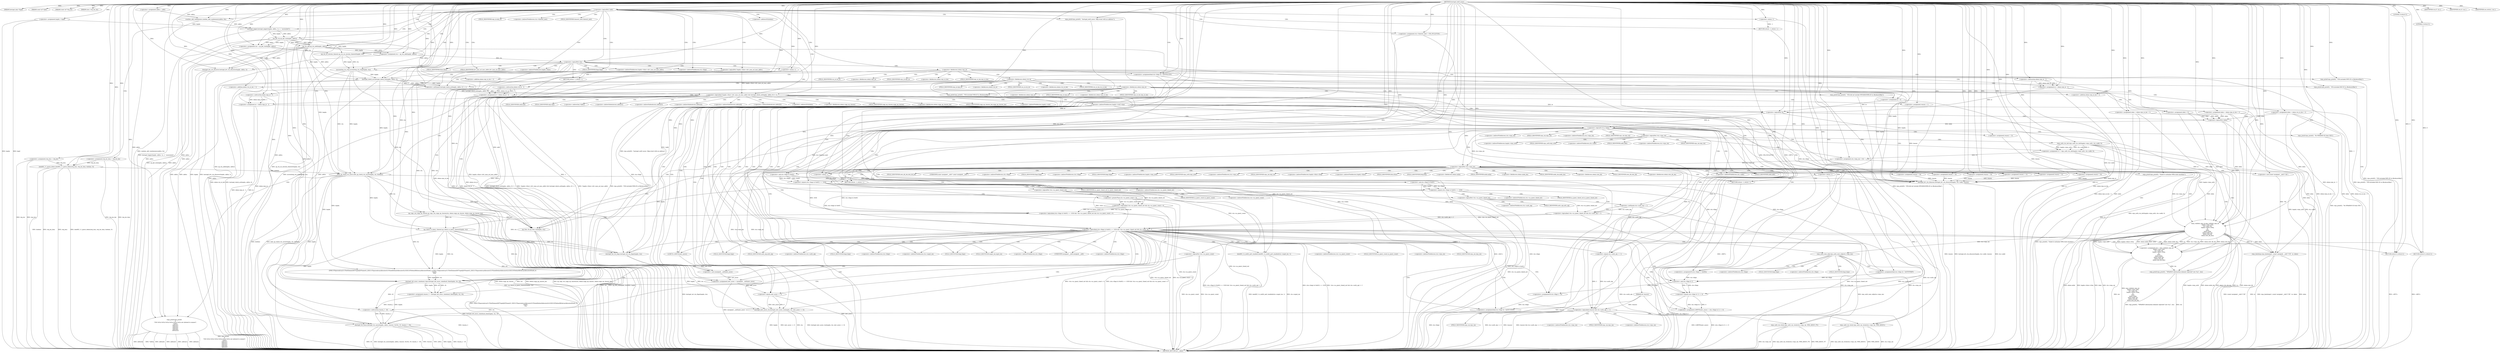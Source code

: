 digraph hostapd_notif_assoc {  
"1000115" [label = "(METHOD,hostapd_notif_assoc)" ]
"1000631" [label = "(METHOD_RETURN,int __cdecl)" ]
"1000116" [label = "(PARAM,hostapd_data *hapd)" ]
"1000117" [label = "(PARAM,const u8 *addr)" ]
"1000118" [label = "(PARAM,const u8 *req_ies)" ]
"1000119" [label = "(PARAM,size_t req_ies_len)" ]
"1000120" [label = "(PARAM,int reassoc)" ]
"1000136" [label = "(<operator>.assignment,hapda = hapd)" ]
"1000139" [label = "(<operator>.assignment,addra = addr)" ]
"1000142" [label = "(<operator>.assignment,req_iesa = req_ies)" ]
"1000145" [label = "(<operator>.assignment,req_ies_lena = req_ies_len)" ]
"1000149" [label = "(<operator>.logicalNot,!addr)" ]
"1000152" [label = "(wpa_printf,wpa_printf(2, \"hostapd_notif_assoc: Skip event with no address\"))" ]
"1000155" [label = "(RETURN,return -1;,return -1;)" ]
"1000156" [label = "(<operator>.minus,-1)" ]
"1000158" [label = "(random_add_randomness,random_add_randomness(addra, 6u))" ]
"1000161" [label = "(hostapd_logger,hostapd_logger(hapda, addra, 1u, 2, \"associated\"))" ]
"1000167" [label = "(ieee802_11_parse_elems,ieee802_11_parse_elems(req_iesa, req_ies_lena, &elems, 0))" ]
"1000178" [label = "(<operator>.assignment,ie = elems.wps_ie - 2)" ]
"1000180" [label = "(<operator>.subtraction,elems.wps_ie - 2)" ]
"1000185" [label = "(<operator>.assignment,ielen = elems.wps_ie_len + 2)" ]
"1000187" [label = "(<operator>.addition,elems.wps_ie_len + 2)" ]
"1000192" [label = "(wpa_printf,wpa_printf(2, \"STA included WPS IE in (Re)AssocReq\"))" ]
"1000201" [label = "(<operator>.assignment,ie = elems.rsn_ie - 2)" ]
"1000203" [label = "(<operator>.subtraction,elems.rsn_ie - 2)" ]
"1000208" [label = "(<operator>.assignment,ielen = elems.rsn_ie_len + 2)" ]
"1000210" [label = "(<operator>.addition,elems.rsn_ie_len + 2)" ]
"1000215" [label = "(wpa_printf,wpa_printf(2, \"STA included RSN IE in (Re)AssocReq\"))" ]
"1000224" [label = "(<operator>.assignment,ie = elems.wpa_ie - 2)" ]
"1000226" [label = "(<operator>.subtraction,elems.wpa_ie - 2)" ]
"1000231" [label = "(<operator>.assignment,ielen = elems.wpa_ie_len + 2)" ]
"1000233" [label = "(<operator>.addition,elems.wpa_ie_len + 2)" ]
"1000238" [label = "(wpa_printf,wpa_printf(2, \"STA included WPA IE in (Re)AssocReq\"))" ]
"1000243" [label = "(<operator>.assignment,ie = 0)" ]
"1000246" [label = "(<operator>.assignment,ielen = 0)" ]
"1000249" [label = "(wpa_printf,wpa_printf(2, \"STA did not include WPS/RSN/WPA IE in (Re)AssocReq\"))" ]
"1000252" [label = "(<operator>.assignment,sta = ap_get_sta(hapda, addra))" ]
"1000254" [label = "(ap_get_sta,ap_get_sta(hapda, addra))" ]
"1000258" [label = "(IDENTIFIER,sta,if ( sta ))" ]
"1000260" [label = "(ap_sta_no_session_timeout,ap_sta_no_session_timeout(hapda, sta))" ]
"1000263" [label = "(accounting_sta_stop,accounting_sta_stop(hapda, sta))" ]
"1000266" [label = "(<operator>.assignment,sta->timeout_next = STA_NULLFUNC)" ]
"1000273" [label = "(<operator>.assignment,sta = ap_sta_add(hapda, addra))" ]
"1000275" [label = "(ap_sta_add,ap_sta_add(hapda, addra))" ]
"1000279" [label = "(<operator>.logicalNot,!sta)" ]
"1000282" [label = "(hostapd_drv_sta_disassoc,hostapd_drv_sta_disassoc(hapda, addra, 5))" ]
"1000286" [label = "(RETURN,return -1;,return -1;)" ]
"1000287" [label = "(<operator>.minus,-1)" ]
"1000289" [label = "(<operators>.assignmentAnd,sta->flags &= 0xFFFECFFF)" ]
"1000295" [label = "(<operator>.logicalAnd,!hapda->iface->drv_max_acl_mac_addrs && hostapd_check_acl(hapda, addra, 0) != 1)" ]
"1000296" [label = "(<operator>.logicalNot,!hapda->iface->drv_max_acl_mac_addrs)" ]
"1000302" [label = "(<operator>.notEquals,hostapd_check_acl(hapda, addra, 0) != 1)" ]
"1000303" [label = "(hostapd_check_acl,hostapd_check_acl(hapda, addra, 0))" ]
"1000309" [label = "(wpa_printf,wpa_printf(\n      3,\n      \"STA %02x:%02x:%02x:%02x:%02x:%02x not allowed to connect\",\n      *addra,\n      addra[1],\n      addra[2],\n      addra[3],\n      addra[4],\n      addra[5]))" ]
"1000329" [label = "(<operator>.assignment,reason = 1)" ]
"1000333" [label = "(hostapd_drv_sta_disassoc,hostapd_drv_sta_disassoc(hapda, sta->addr, reason))" ]
"1000339" [label = "(ap_free_sta,ap_free_sta(hapda, sta))" ]
"1000342" [label = "(RETURN,return -1;,return -1;)" ]
"1000343" [label = "(<operator>.minus,-1)" ]
"1000345" [label = "(mbo_ap_check_sta_assoc,mbo_ap_check_sta_assoc(hapda, sta, &elems))" ]
"1000350" [label = "(ap_copy_sta_supp_op_classes,ap_copy_sta_supp_op_classes(sta, elems.supp_op_classes, elems.supp_op_classes_len))" ]
"1000366" [label = "(<operator>.logicalOr,!ie || !ielen)" ]
"1000367" [label = "(<operator>.logicalNot,!ie)" ]
"1000369" [label = "(<operator>.logicalNot,!ielen)" ]
"1000372" [label = "(wpa_printf,wpa_printf(2, \"No WPA/RSN IE from STA\"))" ]
"1000375" [label = "(<operator>.assignment,reason = 13)" ]
"1000380" [label = "(<operator>.logicalNot,!sta->wpa_sm)" ]
"1000385" [label = "(<operator>.assignment,v5 = wpa_auth_sta_init(hapda->wpa_auth, sta->addr, 0))" ]
"1000387" [label = "(wpa_auth_sta_init,wpa_auth_sta_init(hapda->wpa_auth, sta->addr, 0))" ]
"1000395" [label = "(<operator>.assignment,sta->wpa_sm = v5)" ]
"1000401" [label = "(<operator>.logicalNot,!sta->wpa_sm)" ]
"1000406" [label = "(wpa_printf,wpa_printf(5, \"Failed to initialize WPA state machine\"))" ]
"1000409" [label = "(RETURN,return -1;,return -1;)" ]
"1000410" [label = "(<operator>.minus,-1)" ]
"1000412" [label = "(<operator>.assignment,res = wpa_validate_wpa_ie(\n            hapda->wpa_auth,\n            sta->wpa_sm,\n            hapda->iface->freq,\n            ie,\n            ielen,\n            elems.mdie,\n            elems.mdie_len,\n            elems.owe_dh,\n            elems.owe_dh_len))" ]
"1000414" [label = "(wpa_validate_wpa_ie,wpa_validate_wpa_ie(\n            hapda->wpa_auth,\n            sta->wpa_sm,\n            hapda->iface->freq,\n            ie,\n            ielen,\n            elems.mdie,\n            elems.mdie_len,\n            elems.owe_dh,\n            elems.owe_dh_len))" ]
"1000441" [label = "(IDENTIFIER,res,if ( res ))" ]
"1000443" [label = "(wpa_printf,wpa_printf(2, \"WPA/RSN information element rejected? (res %u)\", res))" ]
"1000447" [label = "(wpa_hexdump,wpa_hexdump(2, (const unsigned __int8 *)\"IE\", ie, ielen))" ]
"1000449" [label = "(<operator>.cast,(const unsigned __int8 *)\"IE\")" ]
"1000455" [label = "(IDENTIFIER,res,switch ( res ))" ]
"1000458" [label = "(<operator>.assignment,reason = 18)" ]
"1000463" [label = "(<operator>.assignment,reason = 19)" ]
"1000468" [label = "(<operator>.assignment,reason = 20)" ]
"1000473" [label = "(<operator>.assignment,reason = 13)" ]
"1000478" [label = "(<operator>.assignment,reason = 24)" ]
"1000483" [label = "(<operator>.assignment,reason = 13)" ]
"1000489" [label = "(<operator>.logicalAnd,(sta->flags & 0x402) == 1026 && !sta->sa_query_timed_out && sta->sa_query_count > 0)" ]
"1000490" [label = "(<operator>.equals,(sta->flags & 0x402) == 1026)" ]
"1000491" [label = "(<operator>.and,sta->flags & 0x402)" ]
"1000497" [label = "(<operator>.logicalAnd,!sta->sa_query_timed_out && sta->sa_query_count > 0)" ]
"1000498" [label = "(<operator>.logicalNot,!sta->sa_query_timed_out)" ]
"1000502" [label = "(<operator>.greaterThan,sta->sa_query_count > 0)" ]
"1000507" [label = "(ap_check_sa_query_timeout,ap_check_sa_query_timeout(hapda, sta))" ]
"1000511" [label = "(<operator>.logicalAnd,(sta->flags & 0x402) == 1026 && !sta->sa_query_timed_out && sta->auth_alg != 2)" ]
"1000512" [label = "(<operator>.equals,(sta->flags & 0x402) == 1026)" ]
"1000513" [label = "(<operator>.and,sta->flags & 0x402)" ]
"1000519" [label = "(<operator>.logicalAnd,!sta->sa_query_timed_out && sta->auth_alg != 2)" ]
"1000520" [label = "(<operator>.logicalNot,!sta->sa_query_timed_out)" ]
"1000524" [label = "(<operator>.notEquals,sta->auth_alg != 2)" ]
"1000531" [label = "(<operator>.logicalNot,!sta->sa_query_count)" ]
"1000535" [label = "(ZNK12TSparseArrayI11TSetElementI6TTupleIJ5FNameS2_EEE21TSparseArrayAllocatorI22TSizedDefaultAllocatorILi32EE25FDefaultBitArrayAllocatorEEixEi_0,ZNK12TSparseArrayI11TSetElementI6TTupleIJ5FNameS2_EEE21TSparseArrayAllocatorI22TSizedDefaultAllocatorILi32EE25FDefaultBitArrayAllocatorEEixEi_0(\n          hapda,\n          sta))" ]
"1000538" [label = "(<operator>.assignment,reason_2 = hostapd_eid_assoc_comeback_time(hapda, sta, v9))" ]
"1000540" [label = "(hostapd_eid_assoc_comeback_time,hostapd_eid_assoc_comeback_time(hapda, sta, v9))" ]
"1000544" [label = "(hostapd_sta_assoc,hostapd_sta_assoc(hapda, addra, reassoc, 0x1Eu, v9, reason_2 - v9))" ]
"1000550" [label = "(<operator>.subtraction,reason_2 - v9)" ]
"1000553" [label = "(RETURN,return 0;,return 0;)" ]
"1000554" [label = "(LITERAL,0,return 0;)" ]
"1000556" [label = "(wpa_auth_uses_mfp,wpa_auth_uses_mfp(sta->wpa_sm))" ]
"1000560" [label = "(<operators>.assignmentOr,sta->flags |= 0x400u)" ]
"1000566" [label = "(<operators>.assignmentAnd,sta->flags &= 0xFFFFFBFF)" ]
"1000571" [label = "(<operator>.assignment,LOBYTE(new_assoc) = (sta->flags & 2) == 0)" ]
"1000572" [label = "(LOBYTE,LOBYTE(new_assoc))" ]
"1000574" [label = "(<operator>.equals,(sta->flags & 2) == 0)" ]
"1000575" [label = "(<operator>.and,sta->flags & 2)" ]
"1000581" [label = "(<operator>.assignment,new_assoc = (unsigned __int8)new_assoc)" ]
"1000583" [label = "(<operator>.cast,(unsigned __int8)new_assoc)" ]
"1000586" [label = "(<operators>.assignmentOr,sta->flags |= 3u)" ]
"1000591" [label = "(<operators>.assignmentAnd,sta->flags &= 0xFFF7FFFF)" ]
"1000596" [label = "(hostapd_set_sta_flags,hostapd_set_sta_flags(hapda, sta))" ]
"1000600" [label = "(<operator>.logicalAnd,reassoc && sta->auth_alg == 2)" ]
"1000602" [label = "(<operator>.equals,sta->auth_alg == 2)" ]
"1000607" [label = "(wpa_auth_sm_event,wpa_auth_sm_event(sta->wpa_sm, WPA_ASSOC_FT))" ]
"1000613" [label = "(wpa_auth_sm_event,wpa_auth_sm_event(sta->wpa_sm, WPA_ASSOC))" ]
"1000618" [label = "(hostapd_new_assoc_sta,hostapd_new_assoc_sta(hapda, sta, new_assoc == 0))" ]
"1000621" [label = "(<operator>.equals,new_assoc == 0)" ]
"1000624" [label = "(ieee802_1x_notify_port_enabled,ieee802_1x_notify_port_enabled(sta->eapol_sm, 1))" ]
"1000629" [label = "(RETURN,return 0;,return 0;)" ]
"1000630" [label = "(LITERAL,0,return 0;)" ]
"1000170" [label = "(<operator>.addressOf,&elems)" ]
"1000174" [label = "(<operator>.fieldAccess,elems.wps_ie)" ]
"1000176" [label = "(FIELD_IDENTIFIER,wps_ie,wps_ie)" ]
"1000181" [label = "(<operator>.fieldAccess,elems.wps_ie)" ]
"1000183" [label = "(FIELD_IDENTIFIER,wps_ie,wps_ie)" ]
"1000188" [label = "(<operator>.fieldAccess,elems.wps_ie_len)" ]
"1000190" [label = "(FIELD_IDENTIFIER,wps_ie_len,wps_ie_len)" ]
"1000197" [label = "(<operator>.fieldAccess,elems.rsn_ie)" ]
"1000199" [label = "(FIELD_IDENTIFIER,rsn_ie,rsn_ie)" ]
"1000204" [label = "(<operator>.fieldAccess,elems.rsn_ie)" ]
"1000206" [label = "(FIELD_IDENTIFIER,rsn_ie,rsn_ie)" ]
"1000211" [label = "(<operator>.fieldAccess,elems.rsn_ie_len)" ]
"1000213" [label = "(FIELD_IDENTIFIER,rsn_ie_len,rsn_ie_len)" ]
"1000220" [label = "(<operator>.fieldAccess,elems.wpa_ie)" ]
"1000222" [label = "(FIELD_IDENTIFIER,wpa_ie,wpa_ie)" ]
"1000227" [label = "(<operator>.fieldAccess,elems.wpa_ie)" ]
"1000229" [label = "(FIELD_IDENTIFIER,wpa_ie,wpa_ie)" ]
"1000234" [label = "(<operator>.fieldAccess,elems.wpa_ie_len)" ]
"1000236" [label = "(FIELD_IDENTIFIER,wpa_ie_len,wpa_ie_len)" ]
"1000267" [label = "(<operator>.indirectFieldAccess,sta->timeout_next)" ]
"1000269" [label = "(FIELD_IDENTIFIER,timeout_next,timeout_next)" ]
"1000290" [label = "(<operator>.indirectFieldAccess,sta->flags)" ]
"1000292" [label = "(FIELD_IDENTIFIER,flags,flags)" ]
"1000297" [label = "(<operator>.indirectFieldAccess,hapda->iface->drv_max_acl_mac_addrs)" ]
"1000298" [label = "(<operator>.indirectFieldAccess,hapda->iface)" ]
"1000300" [label = "(FIELD_IDENTIFIER,iface,iface)" ]
"1000301" [label = "(FIELD_IDENTIFIER,drv_max_acl_mac_addrs,drv_max_acl_mac_addrs)" ]
"1000312" [label = "(<operator>.indirection,*addra)" ]
"1000314" [label = "(<operator>.indirectIndexAccess,addra[1])" ]
"1000317" [label = "(<operator>.indirectIndexAccess,addra[2])" ]
"1000320" [label = "(<operator>.indirectIndexAccess,addra[3])" ]
"1000323" [label = "(<operator>.indirectIndexAccess,addra[4])" ]
"1000326" [label = "(<operator>.indirectIndexAccess,addra[5])" ]
"1000335" [label = "(<operator>.indirectFieldAccess,sta->addr)" ]
"1000337" [label = "(FIELD_IDENTIFIER,addr,addr)" ]
"1000348" [label = "(<operator>.addressOf,&elems)" ]
"1000352" [label = "(<operator>.fieldAccess,elems.supp_op_classes)" ]
"1000354" [label = "(FIELD_IDENTIFIER,supp_op_classes,supp_op_classes)" ]
"1000355" [label = "(<operator>.fieldAccess,elems.supp_op_classes_len)" ]
"1000357" [label = "(FIELD_IDENTIFIER,supp_op_classes_len,supp_op_classes_len)" ]
"1000359" [label = "(<operator>.indirectFieldAccess,hapda->conf->wpa)" ]
"1000360" [label = "(<operator>.indirectFieldAccess,hapda->conf)" ]
"1000362" [label = "(FIELD_IDENTIFIER,conf,conf)" ]
"1000363" [label = "(FIELD_IDENTIFIER,wpa,wpa)" ]
"1000381" [label = "(<operator>.indirectFieldAccess,sta->wpa_sm)" ]
"1000383" [label = "(FIELD_IDENTIFIER,wpa_sm,wpa_sm)" ]
"1000388" [label = "(<operator>.indirectFieldAccess,hapda->wpa_auth)" ]
"1000390" [label = "(FIELD_IDENTIFIER,wpa_auth,wpa_auth)" ]
"1000391" [label = "(<operator>.indirectFieldAccess,sta->addr)" ]
"1000393" [label = "(FIELD_IDENTIFIER,addr,addr)" ]
"1000396" [label = "(<operator>.indirectFieldAccess,sta->wpa_sm)" ]
"1000398" [label = "(FIELD_IDENTIFIER,wpa_sm,wpa_sm)" ]
"1000402" [label = "(<operator>.indirectFieldAccess,sta->wpa_sm)" ]
"1000404" [label = "(FIELD_IDENTIFIER,wpa_sm,wpa_sm)" ]
"1000415" [label = "(<operator>.indirectFieldAccess,hapda->wpa_auth)" ]
"1000417" [label = "(FIELD_IDENTIFIER,wpa_auth,wpa_auth)" ]
"1000418" [label = "(<operator>.indirectFieldAccess,sta->wpa_sm)" ]
"1000420" [label = "(FIELD_IDENTIFIER,wpa_sm,wpa_sm)" ]
"1000421" [label = "(<operator>.indirectFieldAccess,hapda->iface->freq)" ]
"1000422" [label = "(<operator>.indirectFieldAccess,hapda->iface)" ]
"1000424" [label = "(FIELD_IDENTIFIER,iface,iface)" ]
"1000425" [label = "(FIELD_IDENTIFIER,freq,freq)" ]
"1000428" [label = "(<operator>.fieldAccess,elems.mdie)" ]
"1000430" [label = "(FIELD_IDENTIFIER,mdie,mdie)" ]
"1000431" [label = "(<operator>.fieldAccess,elems.mdie_len)" ]
"1000433" [label = "(FIELD_IDENTIFIER,mdie_len,mdie_len)" ]
"1000434" [label = "(<operator>.fieldAccess,elems.owe_dh)" ]
"1000436" [label = "(FIELD_IDENTIFIER,owe_dh,owe_dh)" ]
"1000437" [label = "(<operator>.fieldAccess,elems.owe_dh_len)" ]
"1000439" [label = "(FIELD_IDENTIFIER,owe_dh_len,owe_dh_len)" ]
"1000450" [label = "(UNKNOWN,const unsigned __int8 *,const unsigned __int8 *)" ]
"1000492" [label = "(<operator>.indirectFieldAccess,sta->flags)" ]
"1000494" [label = "(FIELD_IDENTIFIER,flags,flags)" ]
"1000499" [label = "(<operator>.indirectFieldAccess,sta->sa_query_timed_out)" ]
"1000501" [label = "(FIELD_IDENTIFIER,sa_query_timed_out,sa_query_timed_out)" ]
"1000503" [label = "(<operator>.indirectFieldAccess,sta->sa_query_count)" ]
"1000505" [label = "(FIELD_IDENTIFIER,sa_query_count,sa_query_count)" ]
"1000514" [label = "(<operator>.indirectFieldAccess,sta->flags)" ]
"1000516" [label = "(FIELD_IDENTIFIER,flags,flags)" ]
"1000521" [label = "(<operator>.indirectFieldAccess,sta->sa_query_timed_out)" ]
"1000523" [label = "(FIELD_IDENTIFIER,sa_query_timed_out,sa_query_timed_out)" ]
"1000525" [label = "(<operator>.indirectFieldAccess,sta->auth_alg)" ]
"1000527" [label = "(FIELD_IDENTIFIER,auth_alg,auth_alg)" ]
"1000532" [label = "(<operator>.indirectFieldAccess,sta->sa_query_count)" ]
"1000534" [label = "(FIELD_IDENTIFIER,sa_query_count,sa_query_count)" ]
"1000557" [label = "(<operator>.indirectFieldAccess,sta->wpa_sm)" ]
"1000559" [label = "(FIELD_IDENTIFIER,wpa_sm,wpa_sm)" ]
"1000561" [label = "(<operator>.indirectFieldAccess,sta->flags)" ]
"1000563" [label = "(FIELD_IDENTIFIER,flags,flags)" ]
"1000567" [label = "(<operator>.indirectFieldAccess,sta->flags)" ]
"1000569" [label = "(FIELD_IDENTIFIER,flags,flags)" ]
"1000576" [label = "(<operator>.indirectFieldAccess,sta->flags)" ]
"1000578" [label = "(FIELD_IDENTIFIER,flags,flags)" ]
"1000584" [label = "(UNKNOWN,unsigned __int8,unsigned __int8)" ]
"1000587" [label = "(<operator>.indirectFieldAccess,sta->flags)" ]
"1000589" [label = "(FIELD_IDENTIFIER,flags,flags)" ]
"1000592" [label = "(<operator>.indirectFieldAccess,sta->flags)" ]
"1000594" [label = "(FIELD_IDENTIFIER,flags,flags)" ]
"1000603" [label = "(<operator>.indirectFieldAccess,sta->auth_alg)" ]
"1000605" [label = "(FIELD_IDENTIFIER,auth_alg,auth_alg)" ]
"1000608" [label = "(<operator>.indirectFieldAccess,sta->wpa_sm)" ]
"1000610" [label = "(FIELD_IDENTIFIER,wpa_sm,wpa_sm)" ]
"1000614" [label = "(<operator>.indirectFieldAccess,sta->wpa_sm)" ]
"1000616" [label = "(FIELD_IDENTIFIER,wpa_sm,wpa_sm)" ]
"1000625" [label = "(<operator>.indirectFieldAccess,sta->eapol_sm)" ]
"1000627" [label = "(FIELD_IDENTIFIER,eapol_sm,eapol_sm)" ]
  "1000629" -> "1000631"  [ label = "DDG: <RET>"] 
  "1000409" -> "1000631"  [ label = "DDG: <RET>"] 
  "1000155" -> "1000631"  [ label = "DDG: <RET>"] 
  "1000342" -> "1000631"  [ label = "DDG: <RET>"] 
  "1000180" -> "1000631"  [ label = "DDG: elems.wps_ie"] 
  "1000167" -> "1000631"  [ label = "DDG: ieee802_11_parse_elems(req_iesa, req_ies_lena, &elems, 0)"] 
  "1000544" -> "1000631"  [ label = "DDG: v9"] 
  "1000260" -> "1000631"  [ label = "DDG: ap_sta_no_session_timeout(hapda, sta)"] 
  "1000142" -> "1000631"  [ label = "DDG: req_ies"] 
  "1000161" -> "1000631"  [ label = "DDG: hostapd_logger(hapda, addra, 1u, 2, \"associated\")"] 
  "1000266" -> "1000631"  [ label = "DDG: sta->timeout_next"] 
  "1000550" -> "1000631"  [ label = "DDG: reason_2"] 
  "1000142" -> "1000631"  [ label = "DDG: req_iesa"] 
  "1000618" -> "1000631"  [ label = "DDG: hostapd_new_assoc_sta(hapda, sta, new_assoc == 0)"] 
  "1000497" -> "1000631"  [ label = "DDG: sta->sa_query_count > 0"] 
  "1000295" -> "1000631"  [ label = "DDG: !hapda->iface->drv_max_acl_mac_addrs && hostapd_check_acl(hapda, addra, 0) != 1"] 
  "1000600" -> "1000631"  [ label = "DDG: reassoc && sta->auth_alg == 2"] 
  "1000345" -> "1000631"  [ label = "DDG: &elems"] 
  "1000333" -> "1000631"  [ label = "DDG: sta->addr"] 
  "1000519" -> "1000631"  [ label = "DDG: sta->auth_alg != 2"] 
  "1000613" -> "1000631"  [ label = "DDG: wpa_auth_sm_event(sta->wpa_sm, WPA_ASSOC)"] 
  "1000350" -> "1000631"  [ label = "DDG: elems.supp_op_classes"] 
  "1000201" -> "1000631"  [ label = "DDG: elems.rsn_ie - 2"] 
  "1000120" -> "1000631"  [ label = "DDG: reassoc"] 
  "1000524" -> "1000631"  [ label = "DDG: sta->auth_alg"] 
  "1000511" -> "1000631"  [ label = "DDG: (sta->flags & 0x402) == 1026"] 
  "1000243" -> "1000631"  [ label = "DDG: ie"] 
  "1000600" -> "1000631"  [ label = "DDG: sta->auth_alg == 2"] 
  "1000231" -> "1000631"  [ label = "DDG: elems.wpa_ie_len + 2"] 
  "1000544" -> "1000631"  [ label = "DDG: hostapd_sta_assoc(hapda, addra, reassoc, 0x1Eu, v9, reason_2 - v9)"] 
  "1000350" -> "1000631"  [ label = "DDG: sta"] 
  "1000414" -> "1000631"  [ label = "DDG: hapda->wpa_auth"] 
  "1000414" -> "1000631"  [ label = "DDG: elems.mdie_len"] 
  "1000607" -> "1000631"  [ label = "DDG: WPA_ASSOC_FT"] 
  "1000538" -> "1000631"  [ label = "DDG: hostapd_eid_assoc_comeback_time(hapda, sta, v9)"] 
  "1000210" -> "1000631"  [ label = "DDG: elems.rsn_ie_len"] 
  "1000309" -> "1000631"  [ label = "DDG: addra[4]"] 
  "1000513" -> "1000631"  [ label = "DDG: sta->flags"] 
  "1000401" -> "1000631"  [ label = "DDG: !sta->wpa_sm"] 
  "1000544" -> "1000631"  [ label = "DDG: reassoc"] 
  "1000366" -> "1000631"  [ label = "DDG: !ielen"] 
  "1000289" -> "1000631"  [ label = "DDG: sta->flags"] 
  "1000406" -> "1000631"  [ label = "DDG: wpa_printf(5, \"Failed to initialize WPA state machine\")"] 
  "1000152" -> "1000631"  [ label = "DDG: wpa_printf(2, \"hostapd_notif_assoc: Skip event with no address\")"] 
  "1000233" -> "1000631"  [ label = "DDG: elems.wpa_ie_len"] 
  "1000254" -> "1000631"  [ label = "DDG: addra"] 
  "1000136" -> "1000631"  [ label = "DDG: hapda"] 
  "1000282" -> "1000631"  [ label = "DDG: hapda"] 
  "1000350" -> "1000631"  [ label = "DDG: elems.supp_op_classes_len"] 
  "1000309" -> "1000631"  [ label = "DDG: addra[3]"] 
  "1000544" -> "1000631"  [ label = "DDG: addra"] 
  "1000295" -> "1000631"  [ label = "DDG: !hapda->iface->drv_max_acl_mac_addrs"] 
  "1000387" -> "1000631"  [ label = "DDG: sta->addr"] 
  "1000369" -> "1000631"  [ label = "DDG: ielen"] 
  "1000401" -> "1000631"  [ label = "DDG: sta->wpa_sm"] 
  "1000618" -> "1000631"  [ label = "DDG: hapda"] 
  "1000266" -> "1000631"  [ label = "DDG: STA_NULLFUNC"] 
  "1000226" -> "1000631"  [ label = "DDG: elems.wpa_ie"] 
  "1000224" -> "1000631"  [ label = "DDG: elems.wpa_ie - 2"] 
  "1000624" -> "1000631"  [ label = "DDG: ieee802_1x_notify_port_enabled(sta->eapol_sm, 1)"] 
  "1000295" -> "1000631"  [ label = "DDG: hostapd_check_acl(hapda, addra, 0) != 1"] 
  "1000512" -> "1000631"  [ label = "DDG: sta->flags & 0x402"] 
  "1000414" -> "1000631"  [ label = "DDG: elems.owe_dh_len"] 
  "1000385" -> "1000631"  [ label = "DDG: wpa_auth_sta_init(hapda->wpa_auth, sta->addr, 0)"] 
  "1000367" -> "1000631"  [ label = "DDG: ie"] 
  "1000607" -> "1000631"  [ label = "DDG: sta->wpa_sm"] 
  "1000339" -> "1000631"  [ label = "DDG: sta"] 
  "1000414" -> "1000631"  [ label = "DDG: ie"] 
  "1000149" -> "1000631"  [ label = "DDG: addr"] 
  "1000624" -> "1000631"  [ label = "DDG: sta->eapol_sm"] 
  "1000149" -> "1000631"  [ label = "DDG: !addr"] 
  "1000178" -> "1000631"  [ label = "DDG: elems.wps_ie - 2"] 
  "1000345" -> "1000631"  [ label = "DDG: mbo_ap_check_sta_assoc(hapda, sta, &elems)"] 
  "1000602" -> "1000631"  [ label = "DDG: sta->auth_alg"] 
  "1000145" -> "1000631"  [ label = "DDG: req_ies_len"] 
  "1000447" -> "1000631"  [ label = "DDG: wpa_hexdump(2, (const unsigned __int8 *)\"IE\", ie, ielen)"] 
  "1000203" -> "1000631"  [ label = "DDG: elems.rsn_ie"] 
  "1000447" -> "1000631"  [ label = "DDG: ielen"] 
  "1000282" -> "1000631"  [ label = "DDG: hostapd_drv_sta_disassoc(hapda, addra, 5)"] 
  "1000158" -> "1000631"  [ label = "DDG: random_add_randomness(addra, 6u)"] 
  "1000246" -> "1000631"  [ label = "DDG: ielen"] 
  "1000607" -> "1000631"  [ label = "DDG: wpa_auth_sm_event(sta->wpa_sm, WPA_ASSOC_FT)"] 
  "1000215" -> "1000631"  [ label = "DDG: wpa_printf(2, \"STA included RSN IE in (Re)AssocReq\")"] 
  "1000275" -> "1000631"  [ label = "DDG: addra"] 
  "1000410" -> "1000631"  [ label = "DDG: -1"] 
  "1000263" -> "1000631"  [ label = "DDG: accounting_sta_stop(hapda, sta)"] 
  "1000350" -> "1000631"  [ label = "DDG: ap_copy_sta_supp_op_classes(sta, elems.supp_op_classes, elems.supp_op_classes_len)"] 
  "1000345" -> "1000631"  [ label = "DDG: hapda"] 
  "1000366" -> "1000631"  [ label = "DDG: !ie"] 
  "1000136" -> "1000631"  [ label = "DDG: hapd"] 
  "1000600" -> "1000631"  [ label = "DDG: reassoc"] 
  "1000596" -> "1000631"  [ label = "DDG: hostapd_set_sta_flags(hapda, sta)"] 
  "1000231" -> "1000631"  [ label = "DDG: ielen"] 
  "1000581" -> "1000631"  [ label = "DDG: (unsigned __int8)new_assoc"] 
  "1000574" -> "1000631"  [ label = "DDG: sta->flags & 2"] 
  "1000309" -> "1000631"  [ label = "DDG: addra[1]"] 
  "1000273" -> "1000631"  [ label = "DDG: ap_sta_add(hapda, addra)"] 
  "1000249" -> "1000631"  [ label = "DDG: wpa_printf(2, \"STA did not include WPS/RSN/WPA IE in (Re)AssocReq\")"] 
  "1000613" -> "1000631"  [ label = "DDG: WPA_ASSOC"] 
  "1000279" -> "1000631"  [ label = "DDG: !sta"] 
  "1000498" -> "1000631"  [ label = "DDG: sta->sa_query_timed_out"] 
  "1000343" -> "1000631"  [ label = "DDG: -1"] 
  "1000167" -> "1000631"  [ label = "DDG: &elems"] 
  "1000302" -> "1000631"  [ label = "DDG: hostapd_check_acl(hapda, addra, 0)"] 
  "1000224" -> "1000631"  [ label = "DDG: ie"] 
  "1000443" -> "1000631"  [ label = "DDG: res"] 
  "1000366" -> "1000631"  [ label = "DDG: !ie || !ielen"] 
  "1000497" -> "1000631"  [ label = "DDG: !sta->sa_query_timed_out"] 
  "1000287" -> "1000631"  [ label = "DDG: -1"] 
  "1000519" -> "1000631"  [ label = "DDG: !sta->sa_query_timed_out"] 
  "1000372" -> "1000631"  [ label = "DDG: wpa_printf(2, \"No WPA/RSN IE from STA\")"] 
  "1000502" -> "1000631"  [ label = "DDG: sta->sa_query_count"] 
  "1000309" -> "1000631"  [ label = "DDG: addra[2]"] 
  "1000535" -> "1000631"  [ label = "DDG: ZNK12TSparseArrayI11TSetElementI6TTupleIJ5FNameS2_EEE21TSparseArrayAllocatorI22TSizedDefaultAllocatorILi32EE25FDefaultBitArrayAllocatorEEixEi_0(\n          hapda,\n          sta)"] 
  "1000414" -> "1000631"  [ label = "DDG: elems.owe_dh"] 
  "1000208" -> "1000631"  [ label = "DDG: ielen"] 
  "1000187" -> "1000631"  [ label = "DDG: elems.wps_ie_len"] 
  "1000571" -> "1000631"  [ label = "DDG: (sta->flags & 2) == 0"] 
  "1000387" -> "1000631"  [ label = "DDG: hapda->wpa_auth"] 
  "1000511" -> "1000631"  [ label = "DDG: !sta->sa_query_timed_out && sta->auth_alg != 2"] 
  "1000192" -> "1000631"  [ label = "DDG: wpa_printf(2, \"STA included WPS IE in (Re)AssocReq\")"] 
  "1000507" -> "1000631"  [ label = "DDG: ap_check_sa_query_timeout(hapda, sta)"] 
  "1000531" -> "1000631"  [ label = "DDG: sta->sa_query_count"] 
  "1000279" -> "1000631"  [ label = "DDG: sta"] 
  "1000156" -> "1000631"  [ label = "DDG: -1"] 
  "1000591" -> "1000631"  [ label = "DDG: sta->flags"] 
  "1000489" -> "1000631"  [ label = "DDG: (sta->flags & 0x402) == 1026 && !sta->sa_query_timed_out && sta->sa_query_count > 0"] 
  "1000621" -> "1000631"  [ label = "DDG: new_assoc"] 
  "1000185" -> "1000631"  [ label = "DDG: elems.wps_ie_len + 2"] 
  "1000618" -> "1000631"  [ label = "DDG: new_assoc == 0"] 
  "1000414" -> "1000631"  [ label = "DDG: elems.mdie"] 
  "1000178" -> "1000631"  [ label = "DDG: ie"] 
  "1000613" -> "1000631"  [ label = "DDG: sta->wpa_sm"] 
  "1000167" -> "1000631"  [ label = "DDG: req_ies_lena"] 
  "1000447" -> "1000631"  [ label = "DDG: (const unsigned __int8 *)\"IE\""] 
  "1000339" -> "1000631"  [ label = "DDG: ap_free_sta(hapda, sta)"] 
  "1000139" -> "1000631"  [ label = "DDG: addra"] 
  "1000303" -> "1000631"  [ label = "DDG: addra"] 
  "1000208" -> "1000631"  [ label = "DDG: elems.rsn_ie_len + 2"] 
  "1000282" -> "1000631"  [ label = "DDG: addra"] 
  "1000238" -> "1000631"  [ label = "DDG: wpa_printf(2, \"STA included WPA IE in (Re)AssocReq\")"] 
  "1000511" -> "1000631"  [ label = "DDG: (sta->flags & 0x402) == 1026 && !sta->sa_query_timed_out && sta->auth_alg != 2"] 
  "1000544" -> "1000631"  [ label = "DDG: hapda"] 
  "1000395" -> "1000631"  [ label = "DDG: v5"] 
  "1000414" -> "1000631"  [ label = "DDG: hapda->iface->freq"] 
  "1000339" -> "1000631"  [ label = "DDG: hapda"] 
  "1000309" -> "1000631"  [ label = "DDG: wpa_printf(\n      3,\n      \"STA %02x:%02x:%02x:%02x:%02x:%02x not allowed to connect\",\n      *addra,\n      addra[1],\n      addra[2],\n      addra[3],\n      addra[4],\n      addra[5])"] 
  "1000520" -> "1000631"  [ label = "DDG: sta->sa_query_timed_out"] 
  "1000489" -> "1000631"  [ label = "DDG: !sta->sa_query_timed_out && sta->sa_query_count > 0"] 
  "1000252" -> "1000631"  [ label = "DDG: ap_get_sta(hapda, addra)"] 
  "1000531" -> "1000631"  [ label = "DDG: !sta->sa_query_count"] 
  "1000447" -> "1000631"  [ label = "DDG: ie"] 
  "1000412" -> "1000631"  [ label = "DDG: res"] 
  "1000309" -> "1000631"  [ label = "DDG: addra[5]"] 
  "1000201" -> "1000631"  [ label = "DDG: ie"] 
  "1000296" -> "1000631"  [ label = "DDG: hapda->iface->drv_max_acl_mac_addrs"] 
  "1000540" -> "1000631"  [ label = "DDG: sta"] 
  "1000443" -> "1000631"  [ label = "DDG: wpa_printf(2, \"WPA/RSN information element rejected? (res %u)\", res)"] 
  "1000145" -> "1000631"  [ label = "DDG: req_ies_lena"] 
  "1000333" -> "1000631"  [ label = "DDG: reason"] 
  "1000571" -> "1000631"  [ label = "DDG: LOBYTE(new_assoc)"] 
  "1000414" -> "1000631"  [ label = "DDG: ielen"] 
  "1000309" -> "1000631"  [ label = "DDG: *addra"] 
  "1000167" -> "1000631"  [ label = "DDG: req_iesa"] 
  "1000618" -> "1000631"  [ label = "DDG: sta"] 
  "1000556" -> "1000631"  [ label = "DDG: wpa_auth_uses_mfp(sta->wpa_sm)"] 
  "1000185" -> "1000631"  [ label = "DDG: ielen"] 
  "1000544" -> "1000631"  [ label = "DDG: reason_2 - v9"] 
  "1000412" -> "1000631"  [ label = "DDG: wpa_validate_wpa_ie(\n            hapda->wpa_auth,\n            sta->wpa_sm,\n            hapda->iface->freq,\n            ie,\n            ielen,\n            elems.mdie,\n            elems.mdie_len,\n            elems.owe_dh,\n            elems.owe_dh_len)"] 
  "1000333" -> "1000631"  [ label = "DDG: hostapd_drv_sta_disassoc(hapda, sta->addr, reason)"] 
  "1000414" -> "1000631"  [ label = "DDG: sta->wpa_sm"] 
  "1000553" -> "1000631"  [ label = "DDG: <RET>"] 
  "1000286" -> "1000631"  [ label = "DDG: <RET>"] 
  "1000115" -> "1000116"  [ label = "DDG: "] 
  "1000115" -> "1000117"  [ label = "DDG: "] 
  "1000115" -> "1000118"  [ label = "DDG: "] 
  "1000115" -> "1000119"  [ label = "DDG: "] 
  "1000115" -> "1000120"  [ label = "DDG: "] 
  "1000115" -> "1000136"  [ label = "DDG: "] 
  "1000115" -> "1000139"  [ label = "DDG: "] 
  "1000115" -> "1000142"  [ label = "DDG: "] 
  "1000115" -> "1000145"  [ label = "DDG: "] 
  "1000115" -> "1000149"  [ label = "DDG: "] 
  "1000115" -> "1000152"  [ label = "DDG: "] 
  "1000156" -> "1000155"  [ label = "DDG: -1"] 
  "1000115" -> "1000156"  [ label = "DDG: "] 
  "1000139" -> "1000158"  [ label = "DDG: addra"] 
  "1000115" -> "1000158"  [ label = "DDG: "] 
  "1000136" -> "1000161"  [ label = "DDG: hapda"] 
  "1000115" -> "1000161"  [ label = "DDG: "] 
  "1000158" -> "1000161"  [ label = "DDG: addra"] 
  "1000142" -> "1000167"  [ label = "DDG: req_iesa"] 
  "1000115" -> "1000167"  [ label = "DDG: "] 
  "1000145" -> "1000167"  [ label = "DDG: req_ies_lena"] 
  "1000180" -> "1000178"  [ label = "DDG: elems.wps_ie"] 
  "1000180" -> "1000178"  [ label = "DDG: 2"] 
  "1000115" -> "1000178"  [ label = "DDG: "] 
  "1000115" -> "1000180"  [ label = "DDG: "] 
  "1000115" -> "1000185"  [ label = "DDG: "] 
  "1000115" -> "1000187"  [ label = "DDG: "] 
  "1000115" -> "1000192"  [ label = "DDG: "] 
  "1000203" -> "1000201"  [ label = "DDG: elems.rsn_ie"] 
  "1000203" -> "1000201"  [ label = "DDG: 2"] 
  "1000115" -> "1000201"  [ label = "DDG: "] 
  "1000115" -> "1000203"  [ label = "DDG: "] 
  "1000115" -> "1000208"  [ label = "DDG: "] 
  "1000115" -> "1000210"  [ label = "DDG: "] 
  "1000115" -> "1000215"  [ label = "DDG: "] 
  "1000226" -> "1000224"  [ label = "DDG: elems.wpa_ie"] 
  "1000226" -> "1000224"  [ label = "DDG: 2"] 
  "1000115" -> "1000224"  [ label = "DDG: "] 
  "1000115" -> "1000226"  [ label = "DDG: "] 
  "1000115" -> "1000231"  [ label = "DDG: "] 
  "1000115" -> "1000233"  [ label = "DDG: "] 
  "1000115" -> "1000238"  [ label = "DDG: "] 
  "1000115" -> "1000243"  [ label = "DDG: "] 
  "1000115" -> "1000246"  [ label = "DDG: "] 
  "1000115" -> "1000249"  [ label = "DDG: "] 
  "1000254" -> "1000252"  [ label = "DDG: hapda"] 
  "1000254" -> "1000252"  [ label = "DDG: addra"] 
  "1000115" -> "1000252"  [ label = "DDG: "] 
  "1000161" -> "1000254"  [ label = "DDG: hapda"] 
  "1000115" -> "1000254"  [ label = "DDG: "] 
  "1000161" -> "1000254"  [ label = "DDG: addra"] 
  "1000115" -> "1000258"  [ label = "DDG: "] 
  "1000254" -> "1000260"  [ label = "DDG: hapda"] 
  "1000115" -> "1000260"  [ label = "DDG: "] 
  "1000252" -> "1000260"  [ label = "DDG: sta"] 
  "1000260" -> "1000263"  [ label = "DDG: hapda"] 
  "1000115" -> "1000263"  [ label = "DDG: "] 
  "1000260" -> "1000263"  [ label = "DDG: sta"] 
  "1000115" -> "1000266"  [ label = "DDG: "] 
  "1000275" -> "1000273"  [ label = "DDG: hapda"] 
  "1000275" -> "1000273"  [ label = "DDG: addra"] 
  "1000115" -> "1000273"  [ label = "DDG: "] 
  "1000254" -> "1000275"  [ label = "DDG: hapda"] 
  "1000115" -> "1000275"  [ label = "DDG: "] 
  "1000254" -> "1000275"  [ label = "DDG: addra"] 
  "1000273" -> "1000279"  [ label = "DDG: sta"] 
  "1000115" -> "1000279"  [ label = "DDG: "] 
  "1000275" -> "1000282"  [ label = "DDG: hapda"] 
  "1000115" -> "1000282"  [ label = "DDG: "] 
  "1000275" -> "1000282"  [ label = "DDG: addra"] 
  "1000287" -> "1000286"  [ label = "DDG: -1"] 
  "1000115" -> "1000287"  [ label = "DDG: "] 
  "1000115" -> "1000289"  [ label = "DDG: "] 
  "1000296" -> "1000295"  [ label = "DDG: hapda->iface->drv_max_acl_mac_addrs"] 
  "1000302" -> "1000295"  [ label = "DDG: hostapd_check_acl(hapda, addra, 0)"] 
  "1000302" -> "1000295"  [ label = "DDG: 1"] 
  "1000303" -> "1000302"  [ label = "DDG: hapda"] 
  "1000303" -> "1000302"  [ label = "DDG: addra"] 
  "1000303" -> "1000302"  [ label = "DDG: 0"] 
  "1000263" -> "1000303"  [ label = "DDG: hapda"] 
  "1000275" -> "1000303"  [ label = "DDG: hapda"] 
  "1000115" -> "1000303"  [ label = "DDG: "] 
  "1000254" -> "1000303"  [ label = "DDG: addra"] 
  "1000275" -> "1000303"  [ label = "DDG: addra"] 
  "1000115" -> "1000302"  [ label = "DDG: "] 
  "1000115" -> "1000309"  [ label = "DDG: "] 
  "1000254" -> "1000309"  [ label = "DDG: addra"] 
  "1000275" -> "1000309"  [ label = "DDG: addra"] 
  "1000303" -> "1000309"  [ label = "DDG: addra"] 
  "1000115" -> "1000329"  [ label = "DDG: "] 
  "1000263" -> "1000333"  [ label = "DDG: hapda"] 
  "1000275" -> "1000333"  [ label = "DDG: hapda"] 
  "1000303" -> "1000333"  [ label = "DDG: hapda"] 
  "1000345" -> "1000333"  [ label = "DDG: hapda"] 
  "1000115" -> "1000333"  [ label = "DDG: "] 
  "1000387" -> "1000333"  [ label = "DDG: sta->addr"] 
  "1000463" -> "1000333"  [ label = "DDG: reason"] 
  "1000468" -> "1000333"  [ label = "DDG: reason"] 
  "1000329" -> "1000333"  [ label = "DDG: reason"] 
  "1000375" -> "1000333"  [ label = "DDG: reason"] 
  "1000478" -> "1000333"  [ label = "DDG: reason"] 
  "1000483" -> "1000333"  [ label = "DDG: reason"] 
  "1000458" -> "1000333"  [ label = "DDG: reason"] 
  "1000473" -> "1000333"  [ label = "DDG: reason"] 
  "1000333" -> "1000339"  [ label = "DDG: hapda"] 
  "1000115" -> "1000339"  [ label = "DDG: "] 
  "1000279" -> "1000339"  [ label = "DDG: sta"] 
  "1000263" -> "1000339"  [ label = "DDG: sta"] 
  "1000350" -> "1000339"  [ label = "DDG: sta"] 
  "1000343" -> "1000342"  [ label = "DDG: -1"] 
  "1000115" -> "1000343"  [ label = "DDG: "] 
  "1000303" -> "1000345"  [ label = "DDG: hapda"] 
  "1000263" -> "1000345"  [ label = "DDG: hapda"] 
  "1000275" -> "1000345"  [ label = "DDG: hapda"] 
  "1000115" -> "1000345"  [ label = "DDG: "] 
  "1000263" -> "1000345"  [ label = "DDG: sta"] 
  "1000279" -> "1000345"  [ label = "DDG: sta"] 
  "1000167" -> "1000345"  [ label = "DDG: &elems"] 
  "1000345" -> "1000350"  [ label = "DDG: sta"] 
  "1000115" -> "1000350"  [ label = "DDG: "] 
  "1000367" -> "1000366"  [ label = "DDG: ie"] 
  "1000243" -> "1000367"  [ label = "DDG: ie"] 
  "1000224" -> "1000367"  [ label = "DDG: ie"] 
  "1000178" -> "1000367"  [ label = "DDG: ie"] 
  "1000201" -> "1000367"  [ label = "DDG: ie"] 
  "1000115" -> "1000367"  [ label = "DDG: "] 
  "1000369" -> "1000366"  [ label = "DDG: ielen"] 
  "1000246" -> "1000369"  [ label = "DDG: ielen"] 
  "1000231" -> "1000369"  [ label = "DDG: ielen"] 
  "1000208" -> "1000369"  [ label = "DDG: ielen"] 
  "1000185" -> "1000369"  [ label = "DDG: ielen"] 
  "1000115" -> "1000369"  [ label = "DDG: "] 
  "1000115" -> "1000372"  [ label = "DDG: "] 
  "1000115" -> "1000375"  [ label = "DDG: "] 
  "1000387" -> "1000385"  [ label = "DDG: hapda->wpa_auth"] 
  "1000387" -> "1000385"  [ label = "DDG: sta->addr"] 
  "1000387" -> "1000385"  [ label = "DDG: 0"] 
  "1000115" -> "1000385"  [ label = "DDG: "] 
  "1000115" -> "1000387"  [ label = "DDG: "] 
  "1000385" -> "1000395"  [ label = "DDG: v5"] 
  "1000115" -> "1000395"  [ label = "DDG: "] 
  "1000395" -> "1000401"  [ label = "DDG: sta->wpa_sm"] 
  "1000380" -> "1000401"  [ label = "DDG: sta->wpa_sm"] 
  "1000115" -> "1000406"  [ label = "DDG: "] 
  "1000410" -> "1000409"  [ label = "DDG: -1"] 
  "1000115" -> "1000410"  [ label = "DDG: "] 
  "1000414" -> "1000412"  [ label = "DDG: ielen"] 
  "1000414" -> "1000412"  [ label = "DDG: elems.mdie_len"] 
  "1000414" -> "1000412"  [ label = "DDG: ie"] 
  "1000414" -> "1000412"  [ label = "DDG: sta->wpa_sm"] 
  "1000414" -> "1000412"  [ label = "DDG: elems.owe_dh_len"] 
  "1000414" -> "1000412"  [ label = "DDG: elems.owe_dh"] 
  "1000414" -> "1000412"  [ label = "DDG: hapda->wpa_auth"] 
  "1000414" -> "1000412"  [ label = "DDG: hapda->iface->freq"] 
  "1000414" -> "1000412"  [ label = "DDG: elems.mdie"] 
  "1000115" -> "1000412"  [ label = "DDG: "] 
  "1000387" -> "1000414"  [ label = "DDG: hapda->wpa_auth"] 
  "1000401" -> "1000414"  [ label = "DDG: sta->wpa_sm"] 
  "1000367" -> "1000414"  [ label = "DDG: ie"] 
  "1000115" -> "1000414"  [ label = "DDG: "] 
  "1000369" -> "1000414"  [ label = "DDG: ielen"] 
  "1000246" -> "1000414"  [ label = "DDG: ielen"] 
  "1000231" -> "1000414"  [ label = "DDG: ielen"] 
  "1000208" -> "1000414"  [ label = "DDG: ielen"] 
  "1000185" -> "1000414"  [ label = "DDG: ielen"] 
  "1000115" -> "1000441"  [ label = "DDG: "] 
  "1000115" -> "1000443"  [ label = "DDG: "] 
  "1000412" -> "1000443"  [ label = "DDG: res"] 
  "1000115" -> "1000447"  [ label = "DDG: "] 
  "1000449" -> "1000447"  [ label = "DDG: \"IE\""] 
  "1000115" -> "1000449"  [ label = "DDG: "] 
  "1000414" -> "1000447"  [ label = "DDG: ie"] 
  "1000414" -> "1000447"  [ label = "DDG: ielen"] 
  "1000115" -> "1000455"  [ label = "DDG: "] 
  "1000115" -> "1000458"  [ label = "DDG: "] 
  "1000115" -> "1000463"  [ label = "DDG: "] 
  "1000115" -> "1000468"  [ label = "DDG: "] 
  "1000115" -> "1000473"  [ label = "DDG: "] 
  "1000115" -> "1000478"  [ label = "DDG: "] 
  "1000115" -> "1000483"  [ label = "DDG: "] 
  "1000490" -> "1000489"  [ label = "DDG: sta->flags & 0x402"] 
  "1000490" -> "1000489"  [ label = "DDG: 1026"] 
  "1000491" -> "1000490"  [ label = "DDG: sta->flags"] 
  "1000491" -> "1000490"  [ label = "DDG: 0x402"] 
  "1000289" -> "1000491"  [ label = "DDG: sta->flags"] 
  "1000115" -> "1000491"  [ label = "DDG: "] 
  "1000115" -> "1000490"  [ label = "DDG: "] 
  "1000497" -> "1000489"  [ label = "DDG: !sta->sa_query_timed_out"] 
  "1000497" -> "1000489"  [ label = "DDG: sta->sa_query_count > 0"] 
  "1000498" -> "1000497"  [ label = "DDG: sta->sa_query_timed_out"] 
  "1000502" -> "1000497"  [ label = "DDG: sta->sa_query_count"] 
  "1000502" -> "1000497"  [ label = "DDG: 0"] 
  "1000115" -> "1000502"  [ label = "DDG: "] 
  "1000345" -> "1000507"  [ label = "DDG: hapda"] 
  "1000115" -> "1000507"  [ label = "DDG: "] 
  "1000350" -> "1000507"  [ label = "DDG: sta"] 
  "1000512" -> "1000511"  [ label = "DDG: sta->flags & 0x402"] 
  "1000512" -> "1000511"  [ label = "DDG: 1026"] 
  "1000513" -> "1000512"  [ label = "DDG: sta->flags"] 
  "1000513" -> "1000512"  [ label = "DDG: 0x402"] 
  "1000491" -> "1000513"  [ label = "DDG: sta->flags"] 
  "1000115" -> "1000513"  [ label = "DDG: "] 
  "1000115" -> "1000512"  [ label = "DDG: "] 
  "1000519" -> "1000511"  [ label = "DDG: !sta->sa_query_timed_out"] 
  "1000519" -> "1000511"  [ label = "DDG: sta->auth_alg != 2"] 
  "1000520" -> "1000519"  [ label = "DDG: sta->sa_query_timed_out"] 
  "1000498" -> "1000520"  [ label = "DDG: sta->sa_query_timed_out"] 
  "1000524" -> "1000519"  [ label = "DDG: sta->auth_alg"] 
  "1000524" -> "1000519"  [ label = "DDG: 2"] 
  "1000115" -> "1000524"  [ label = "DDG: "] 
  "1000502" -> "1000531"  [ label = "DDG: sta->sa_query_count"] 
  "1000507" -> "1000535"  [ label = "DDG: hapda"] 
  "1000345" -> "1000535"  [ label = "DDG: hapda"] 
  "1000115" -> "1000535"  [ label = "DDG: "] 
  "1000350" -> "1000535"  [ label = "DDG: sta"] 
  "1000507" -> "1000535"  [ label = "DDG: sta"] 
  "1000540" -> "1000538"  [ label = "DDG: hapda"] 
  "1000540" -> "1000538"  [ label = "DDG: sta"] 
  "1000540" -> "1000538"  [ label = "DDG: v9"] 
  "1000115" -> "1000538"  [ label = "DDG: "] 
  "1000535" -> "1000540"  [ label = "DDG: hapda"] 
  "1000507" -> "1000540"  [ label = "DDG: hapda"] 
  "1000345" -> "1000540"  [ label = "DDG: hapda"] 
  "1000115" -> "1000540"  [ label = "DDG: "] 
  "1000350" -> "1000540"  [ label = "DDG: sta"] 
  "1000535" -> "1000540"  [ label = "DDG: sta"] 
  "1000507" -> "1000540"  [ label = "DDG: sta"] 
  "1000540" -> "1000544"  [ label = "DDG: hapda"] 
  "1000115" -> "1000544"  [ label = "DDG: "] 
  "1000254" -> "1000544"  [ label = "DDG: addra"] 
  "1000275" -> "1000544"  [ label = "DDG: addra"] 
  "1000303" -> "1000544"  [ label = "DDG: addra"] 
  "1000120" -> "1000544"  [ label = "DDG: reassoc"] 
  "1000550" -> "1000544"  [ label = "DDG: v9"] 
  "1000550" -> "1000544"  [ label = "DDG: reason_2"] 
  "1000538" -> "1000550"  [ label = "DDG: reason_2"] 
  "1000115" -> "1000550"  [ label = "DDG: "] 
  "1000540" -> "1000550"  [ label = "DDG: v9"] 
  "1000554" -> "1000553"  [ label = "DDG: 0"] 
  "1000115" -> "1000553"  [ label = "DDG: "] 
  "1000115" -> "1000554"  [ label = "DDG: "] 
  "1000414" -> "1000556"  [ label = "DDG: sta->wpa_sm"] 
  "1000115" -> "1000560"  [ label = "DDG: "] 
  "1000513" -> "1000560"  [ label = "DDG: sta->flags"] 
  "1000115" -> "1000566"  [ label = "DDG: "] 
  "1000513" -> "1000566"  [ label = "DDG: sta->flags"] 
  "1000574" -> "1000571"  [ label = "DDG: sta->flags & 2"] 
  "1000574" -> "1000571"  [ label = "DDG: 0"] 
  "1000115" -> "1000572"  [ label = "DDG: "] 
  "1000575" -> "1000574"  [ label = "DDG: sta->flags"] 
  "1000575" -> "1000574"  [ label = "DDG: 2"] 
  "1000566" -> "1000575"  [ label = "DDG: sta->flags"] 
  "1000289" -> "1000575"  [ label = "DDG: sta->flags"] 
  "1000560" -> "1000575"  [ label = "DDG: sta->flags"] 
  "1000115" -> "1000575"  [ label = "DDG: "] 
  "1000115" -> "1000574"  [ label = "DDG: "] 
  "1000583" -> "1000581"  [ label = "DDG: new_assoc"] 
  "1000115" -> "1000581"  [ label = "DDG: "] 
  "1000572" -> "1000583"  [ label = "DDG: new_assoc"] 
  "1000115" -> "1000583"  [ label = "DDG: "] 
  "1000115" -> "1000586"  [ label = "DDG: "] 
  "1000575" -> "1000586"  [ label = "DDG: sta->flags"] 
  "1000115" -> "1000591"  [ label = "DDG: "] 
  "1000586" -> "1000591"  [ label = "DDG: sta->flags"] 
  "1000507" -> "1000596"  [ label = "DDG: hapda"] 
  "1000345" -> "1000596"  [ label = "DDG: hapda"] 
  "1000115" -> "1000596"  [ label = "DDG: "] 
  "1000350" -> "1000596"  [ label = "DDG: sta"] 
  "1000507" -> "1000596"  [ label = "DDG: sta"] 
  "1000120" -> "1000600"  [ label = "DDG: reassoc"] 
  "1000115" -> "1000600"  [ label = "DDG: "] 
  "1000602" -> "1000600"  [ label = "DDG: sta->auth_alg"] 
  "1000602" -> "1000600"  [ label = "DDG: 2"] 
  "1000524" -> "1000602"  [ label = "DDG: sta->auth_alg"] 
  "1000115" -> "1000602"  [ label = "DDG: "] 
  "1000556" -> "1000607"  [ label = "DDG: sta->wpa_sm"] 
  "1000115" -> "1000607"  [ label = "DDG: "] 
  "1000556" -> "1000613"  [ label = "DDG: sta->wpa_sm"] 
  "1000115" -> "1000613"  [ label = "DDG: "] 
  "1000596" -> "1000618"  [ label = "DDG: hapda"] 
  "1000115" -> "1000618"  [ label = "DDG: "] 
  "1000596" -> "1000618"  [ label = "DDG: sta"] 
  "1000621" -> "1000618"  [ label = "DDG: new_assoc"] 
  "1000621" -> "1000618"  [ label = "DDG: 0"] 
  "1000581" -> "1000621"  [ label = "DDG: new_assoc"] 
  "1000115" -> "1000621"  [ label = "DDG: "] 
  "1000115" -> "1000624"  [ label = "DDG: "] 
  "1000630" -> "1000629"  [ label = "DDG: 0"] 
  "1000115" -> "1000629"  [ label = "DDG: "] 
  "1000115" -> "1000630"  [ label = "DDG: "] 
  "1000149" -> "1000158"  [ label = "CDG: "] 
  "1000149" -> "1000156"  [ label = "CDG: "] 
  "1000149" -> "1000155"  [ label = "CDG: "] 
  "1000149" -> "1000152"  [ label = "CDG: "] 
  "1000149" -> "1000176"  [ label = "CDG: "] 
  "1000149" -> "1000174"  [ label = "CDG: "] 
  "1000149" -> "1000170"  [ label = "CDG: "] 
  "1000149" -> "1000167"  [ label = "CDG: "] 
  "1000149" -> "1000161"  [ label = "CDG: "] 
  "1000149" -> "1000254"  [ label = "CDG: "] 
  "1000149" -> "1000252"  [ label = "CDG: "] 
  "1000149" -> "1000269"  [ label = "CDG: "] 
  "1000149" -> "1000267"  [ label = "CDG: "] 
  "1000149" -> "1000266"  [ label = "CDG: "] 
  "1000149" -> "1000263"  [ label = "CDG: "] 
  "1000149" -> "1000260"  [ label = "CDG: "] 
  "1000149" -> "1000279"  [ label = "CDG: "] 
  "1000149" -> "1000275"  [ label = "CDG: "] 
  "1000149" -> "1000273"  [ label = "CDG: "] 
  "1000149" -> "1000301"  [ label = "CDG: "] 
  "1000149" -> "1000300"  [ label = "CDG: "] 
  "1000149" -> "1000298"  [ label = "CDG: "] 
  "1000149" -> "1000297"  [ label = "CDG: "] 
  "1000149" -> "1000296"  [ label = "CDG: "] 
  "1000149" -> "1000295"  [ label = "CDG: "] 
  "1000149" -> "1000292"  [ label = "CDG: "] 
  "1000149" -> "1000290"  [ label = "CDG: "] 
  "1000149" -> "1000289"  [ label = "CDG: "] 
  "1000174" -> "1000192"  [ label = "CDG: "] 
  "1000174" -> "1000190"  [ label = "CDG: "] 
  "1000174" -> "1000188"  [ label = "CDG: "] 
  "1000174" -> "1000187"  [ label = "CDG: "] 
  "1000174" -> "1000185"  [ label = "CDG: "] 
  "1000174" -> "1000183"  [ label = "CDG: "] 
  "1000174" -> "1000181"  [ label = "CDG: "] 
  "1000174" -> "1000180"  [ label = "CDG: "] 
  "1000174" -> "1000178"  [ label = "CDG: "] 
  "1000174" -> "1000199"  [ label = "CDG: "] 
  "1000174" -> "1000197"  [ label = "CDG: "] 
  "1000197" -> "1000208"  [ label = "CDG: "] 
  "1000197" -> "1000206"  [ label = "CDG: "] 
  "1000197" -> "1000204"  [ label = "CDG: "] 
  "1000197" -> "1000203"  [ label = "CDG: "] 
  "1000197" -> "1000201"  [ label = "CDG: "] 
  "1000197" -> "1000222"  [ label = "CDG: "] 
  "1000197" -> "1000220"  [ label = "CDG: "] 
  "1000197" -> "1000215"  [ label = "CDG: "] 
  "1000197" -> "1000213"  [ label = "CDG: "] 
  "1000197" -> "1000211"  [ label = "CDG: "] 
  "1000197" -> "1000210"  [ label = "CDG: "] 
  "1000220" -> "1000224"  [ label = "CDG: "] 
  "1000220" -> "1000238"  [ label = "CDG: "] 
  "1000220" -> "1000236"  [ label = "CDG: "] 
  "1000220" -> "1000234"  [ label = "CDG: "] 
  "1000220" -> "1000233"  [ label = "CDG: "] 
  "1000220" -> "1000231"  [ label = "CDG: "] 
  "1000220" -> "1000229"  [ label = "CDG: "] 
  "1000220" -> "1000227"  [ label = "CDG: "] 
  "1000220" -> "1000226"  [ label = "CDG: "] 
  "1000220" -> "1000249"  [ label = "CDG: "] 
  "1000220" -> "1000246"  [ label = "CDG: "] 
  "1000220" -> "1000243"  [ label = "CDG: "] 
  "1000279" -> "1000287"  [ label = "CDG: "] 
  "1000279" -> "1000286"  [ label = "CDG: "] 
  "1000279" -> "1000282"  [ label = "CDG: "] 
  "1000279" -> "1000301"  [ label = "CDG: "] 
  "1000279" -> "1000300"  [ label = "CDG: "] 
  "1000279" -> "1000298"  [ label = "CDG: "] 
  "1000279" -> "1000297"  [ label = "CDG: "] 
  "1000279" -> "1000296"  [ label = "CDG: "] 
  "1000279" -> "1000295"  [ label = "CDG: "] 
  "1000279" -> "1000292"  [ label = "CDG: "] 
  "1000279" -> "1000290"  [ label = "CDG: "] 
  "1000279" -> "1000289"  [ label = "CDG: "] 
  "1000295" -> "1000320"  [ label = "CDG: "] 
  "1000295" -> "1000317"  [ label = "CDG: "] 
  "1000295" -> "1000314"  [ label = "CDG: "] 
  "1000295" -> "1000312"  [ label = "CDG: "] 
  "1000295" -> "1000309"  [ label = "CDG: "] 
  "1000295" -> "1000335"  [ label = "CDG: "] 
  "1000295" -> "1000333"  [ label = "CDG: "] 
  "1000295" -> "1000329"  [ label = "CDG: "] 
  "1000295" -> "1000326"  [ label = "CDG: "] 
  "1000295" -> "1000323"  [ label = "CDG: "] 
  "1000295" -> "1000352"  [ label = "CDG: "] 
  "1000295" -> "1000350"  [ label = "CDG: "] 
  "1000295" -> "1000348"  [ label = "CDG: "] 
  "1000295" -> "1000345"  [ label = "CDG: "] 
  "1000295" -> "1000343"  [ label = "CDG: "] 
  "1000295" -> "1000342"  [ label = "CDG: "] 
  "1000295" -> "1000339"  [ label = "CDG: "] 
  "1000295" -> "1000337"  [ label = "CDG: "] 
  "1000295" -> "1000363"  [ label = "CDG: "] 
  "1000295" -> "1000362"  [ label = "CDG: "] 
  "1000295" -> "1000360"  [ label = "CDG: "] 
  "1000295" -> "1000359"  [ label = "CDG: "] 
  "1000295" -> "1000357"  [ label = "CDG: "] 
  "1000295" -> "1000355"  [ label = "CDG: "] 
  "1000295" -> "1000354"  [ label = "CDG: "] 
  "1000296" -> "1000303"  [ label = "CDG: "] 
  "1000296" -> "1000302"  [ label = "CDG: "] 
  "1000359" -> "1000576"  [ label = "CDG: "] 
  "1000359" -> "1000575"  [ label = "CDG: "] 
  "1000359" -> "1000574"  [ label = "CDG: "] 
  "1000359" -> "1000572"  [ label = "CDG: "] 
  "1000359" -> "1000571"  [ label = "CDG: "] 
  "1000359" -> "1000592"  [ label = "CDG: "] 
  "1000359" -> "1000591"  [ label = "CDG: "] 
  "1000359" -> "1000589"  [ label = "CDG: "] 
  "1000359" -> "1000587"  [ label = "CDG: "] 
  "1000359" -> "1000586"  [ label = "CDG: "] 
  "1000359" -> "1000584"  [ label = "CDG: "] 
  "1000359" -> "1000583"  [ label = "CDG: "] 
  "1000359" -> "1000581"  [ label = "CDG: "] 
  "1000359" -> "1000578"  [ label = "CDG: "] 
  "1000359" -> "1000600"  [ label = "CDG: "] 
  "1000359" -> "1000596"  [ label = "CDG: "] 
  "1000359" -> "1000594"  [ label = "CDG: "] 
  "1000359" -> "1000624"  [ label = "CDG: "] 
  "1000359" -> "1000621"  [ label = "CDG: "] 
  "1000359" -> "1000618"  [ label = "CDG: "] 
  "1000359" -> "1000629"  [ label = "CDG: "] 
  "1000359" -> "1000627"  [ label = "CDG: "] 
  "1000359" -> "1000625"  [ label = "CDG: "] 
  "1000359" -> "1000367"  [ label = "CDG: "] 
  "1000359" -> "1000366"  [ label = "CDG: "] 
  "1000359" -> "1000605"  [ label = "CDG: "] 
  "1000359" -> "1000603"  [ label = "CDG: "] 
  "1000359" -> "1000602"  [ label = "CDG: "] 
  "1000366" -> "1000335"  [ label = "CDG: "] 
  "1000366" -> "1000333"  [ label = "CDG: "] 
  "1000366" -> "1000343"  [ label = "CDG: "] 
  "1000366" -> "1000342"  [ label = "CDG: "] 
  "1000366" -> "1000339"  [ label = "CDG: "] 
  "1000366" -> "1000337"  [ label = "CDG: "] 
  "1000366" -> "1000383"  [ label = "CDG: "] 
  "1000366" -> "1000381"  [ label = "CDG: "] 
  "1000366" -> "1000380"  [ label = "CDG: "] 
  "1000366" -> "1000375"  [ label = "CDG: "] 
  "1000366" -> "1000372"  [ label = "CDG: "] 
  "1000366" -> "1000404"  [ label = "CDG: "] 
  "1000366" -> "1000402"  [ label = "CDG: "] 
  "1000366" -> "1000401"  [ label = "CDG: "] 
  "1000367" -> "1000369"  [ label = "CDG: "] 
  "1000380" -> "1000398"  [ label = "CDG: "] 
  "1000380" -> "1000396"  [ label = "CDG: "] 
  "1000380" -> "1000395"  [ label = "CDG: "] 
  "1000380" -> "1000393"  [ label = "CDG: "] 
  "1000380" -> "1000391"  [ label = "CDG: "] 
  "1000380" -> "1000390"  [ label = "CDG: "] 
  "1000380" -> "1000388"  [ label = "CDG: "] 
  "1000380" -> "1000387"  [ label = "CDG: "] 
  "1000380" -> "1000385"  [ label = "CDG: "] 
  "1000401" -> "1000431"  [ label = "CDG: "] 
  "1000401" -> "1000430"  [ label = "CDG: "] 
  "1000401" -> "1000428"  [ label = "CDG: "] 
  "1000401" -> "1000425"  [ label = "CDG: "] 
  "1000401" -> "1000424"  [ label = "CDG: "] 
  "1000401" -> "1000422"  [ label = "CDG: "] 
  "1000401" -> "1000421"  [ label = "CDG: "] 
  "1000401" -> "1000420"  [ label = "CDG: "] 
  "1000401" -> "1000418"  [ label = "CDG: "] 
  "1000401" -> "1000417"  [ label = "CDG: "] 
  "1000401" -> "1000439"  [ label = "CDG: "] 
  "1000401" -> "1000437"  [ label = "CDG: "] 
  "1000401" -> "1000436"  [ label = "CDG: "] 
  "1000401" -> "1000434"  [ label = "CDG: "] 
  "1000401" -> "1000433"  [ label = "CDG: "] 
  "1000401" -> "1000415"  [ label = "CDG: "] 
  "1000401" -> "1000414"  [ label = "CDG: "] 
  "1000401" -> "1000412"  [ label = "CDG: "] 
  "1000401" -> "1000410"  [ label = "CDG: "] 
  "1000401" -> "1000409"  [ label = "CDG: "] 
  "1000401" -> "1000406"  [ label = "CDG: "] 
  "1000401" -> "1000447"  [ label = "CDG: "] 
  "1000401" -> "1000443"  [ label = "CDG: "] 
  "1000401" -> "1000450"  [ label = "CDG: "] 
  "1000401" -> "1000449"  [ label = "CDG: "] 
  "1000401" -> "1000494"  [ label = "CDG: "] 
  "1000401" -> "1000492"  [ label = "CDG: "] 
  "1000401" -> "1000491"  [ label = "CDG: "] 
  "1000401" -> "1000490"  [ label = "CDG: "] 
  "1000401" -> "1000489"  [ label = "CDG: "] 
  "1000401" -> "1000512"  [ label = "CDG: "] 
  "1000401" -> "1000511"  [ label = "CDG: "] 
  "1000401" -> "1000516"  [ label = "CDG: "] 
  "1000401" -> "1000514"  [ label = "CDG: "] 
  "1000401" -> "1000513"  [ label = "CDG: "] 
  "1000401" -> "1000335"  [ label = "CDG: "] 
  "1000401" -> "1000333"  [ label = "CDG: "] 
  "1000401" -> "1000343"  [ label = "CDG: "] 
  "1000401" -> "1000342"  [ label = "CDG: "] 
  "1000401" -> "1000339"  [ label = "CDG: "] 
  "1000401" -> "1000337"  [ label = "CDG: "] 
  "1000401" -> "1000463"  [ label = "CDG: "] 
  "1000401" -> "1000458"  [ label = "CDG: "] 
  "1000401" -> "1000478"  [ label = "CDG: "] 
  "1000401" -> "1000473"  [ label = "CDG: "] 
  "1000401" -> "1000468"  [ label = "CDG: "] 
  "1000401" -> "1000483"  [ label = "CDG: "] 
  "1000489" -> "1000507"  [ label = "CDG: "] 
  "1000490" -> "1000501"  [ label = "CDG: "] 
  "1000490" -> "1000499"  [ label = "CDG: "] 
  "1000490" -> "1000498"  [ label = "CDG: "] 
  "1000490" -> "1000497"  [ label = "CDG: "] 
  "1000498" -> "1000505"  [ label = "CDG: "] 
  "1000498" -> "1000503"  [ label = "CDG: "] 
  "1000498" -> "1000502"  [ label = "CDG: "] 
  "1000511" -> "1000544"  [ label = "CDG: "] 
  "1000511" -> "1000540"  [ label = "CDG: "] 
  "1000511" -> "1000538"  [ label = "CDG: "] 
  "1000511" -> "1000534"  [ label = "CDG: "] 
  "1000511" -> "1000532"  [ label = "CDG: "] 
  "1000511" -> "1000531"  [ label = "CDG: "] 
  "1000511" -> "1000559"  [ label = "CDG: "] 
  "1000511" -> "1000557"  [ label = "CDG: "] 
  "1000511" -> "1000556"  [ label = "CDG: "] 
  "1000511" -> "1000553"  [ label = "CDG: "] 
  "1000511" -> "1000550"  [ label = "CDG: "] 
  "1000511" -> "1000576"  [ label = "CDG: "] 
  "1000511" -> "1000575"  [ label = "CDG: "] 
  "1000511" -> "1000574"  [ label = "CDG: "] 
  "1000511" -> "1000572"  [ label = "CDG: "] 
  "1000511" -> "1000571"  [ label = "CDG: "] 
  "1000511" -> "1000592"  [ label = "CDG: "] 
  "1000511" -> "1000591"  [ label = "CDG: "] 
  "1000511" -> "1000589"  [ label = "CDG: "] 
  "1000511" -> "1000587"  [ label = "CDG: "] 
  "1000511" -> "1000586"  [ label = "CDG: "] 
  "1000511" -> "1000584"  [ label = "CDG: "] 
  "1000511" -> "1000583"  [ label = "CDG: "] 
  "1000511" -> "1000581"  [ label = "CDG: "] 
  "1000511" -> "1000578"  [ label = "CDG: "] 
  "1000511" -> "1000600"  [ label = "CDG: "] 
  "1000511" -> "1000596"  [ label = "CDG: "] 
  "1000511" -> "1000594"  [ label = "CDG: "] 
  "1000511" -> "1000624"  [ label = "CDG: "] 
  "1000511" -> "1000621"  [ label = "CDG: "] 
  "1000511" -> "1000618"  [ label = "CDG: "] 
  "1000511" -> "1000629"  [ label = "CDG: "] 
  "1000511" -> "1000627"  [ label = "CDG: "] 
  "1000511" -> "1000625"  [ label = "CDG: "] 
  "1000511" -> "1000605"  [ label = "CDG: "] 
  "1000511" -> "1000603"  [ label = "CDG: "] 
  "1000511" -> "1000602"  [ label = "CDG: "] 
  "1000512" -> "1000523"  [ label = "CDG: "] 
  "1000512" -> "1000521"  [ label = "CDG: "] 
  "1000512" -> "1000520"  [ label = "CDG: "] 
  "1000512" -> "1000519"  [ label = "CDG: "] 
  "1000520" -> "1000527"  [ label = "CDG: "] 
  "1000520" -> "1000525"  [ label = "CDG: "] 
  "1000520" -> "1000524"  [ label = "CDG: "] 
  "1000531" -> "1000535"  [ label = "CDG: "] 
  "1000556" -> "1000560"  [ label = "CDG: "] 
  "1000556" -> "1000569"  [ label = "CDG: "] 
  "1000556" -> "1000567"  [ label = "CDG: "] 
  "1000556" -> "1000566"  [ label = "CDG: "] 
  "1000556" -> "1000563"  [ label = "CDG: "] 
  "1000556" -> "1000561"  [ label = "CDG: "] 
  "1000600" -> "1000608"  [ label = "CDG: "] 
  "1000600" -> "1000607"  [ label = "CDG: "] 
  "1000600" -> "1000616"  [ label = "CDG: "] 
  "1000600" -> "1000614"  [ label = "CDG: "] 
  "1000600" -> "1000613"  [ label = "CDG: "] 
  "1000600" -> "1000610"  [ label = "CDG: "] 
}
